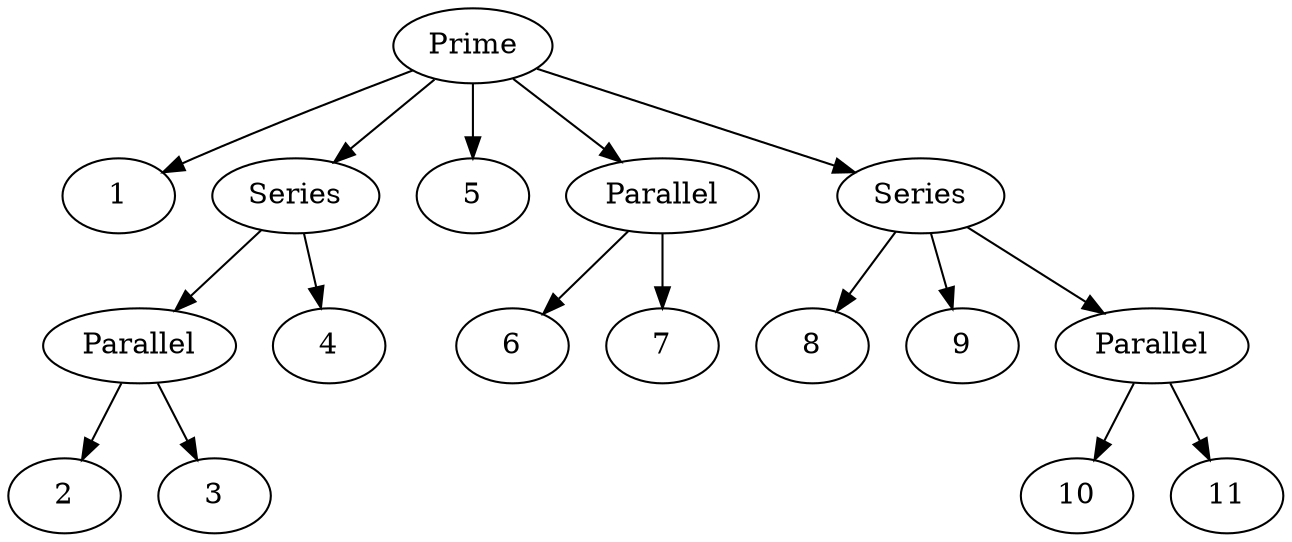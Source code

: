 digraph {
    12 -> 1
    12 -> 13
    12 -> 5
    12 -> 14
    12 -> 15
    13 -> 16
    13 -> 4
    14 -> 6
    14 -> 7
    15 -> 8
    15 -> 9
    15 -> 17
    16 -> 2
    16 -> 3
    17 -> 10
    17 -> 11
    12 [label="Prime"]
    13 [label="Series"]
    14 [label="Parallel"]
    15 [label="Series"]
    16 [label="Parallel"]
    17 [label="Parallel"]
/*
    1 -> 2 [style=dotted,arrowhead=none]
    1 -> 3 [style=dotted,arrowhead=none]
    1 -> 4 [style=dotted,arrowhead=none]
    2 -> 4 [style=dotted,arrowhead=none]
    2 -> 5 [style=dotted,arrowhead=none]
    2 -> 6 [style=dotted,arrowhead=none]
    2 -> 7 [style=dotted,arrowhead=none]
    3 -> 4 [style=dotted,arrowhead=none]
    3 -> 5 [style=dotted,arrowhead=none]
    3 -> 6 [style=dotted,arrowhead=none]
    3 -> 7 [style=dotted,arrowhead=none]
    4 -> 5 [style=dotted,arrowhead=none]
    4 -> 6 [style=dotted,arrowhead=none]
    4 -> 7 [style=dotted,arrowhead=none]
    5 -> 6 [style=dotted,arrowhead=none]
    5 -> 7 [style=dotted,arrowhead=none]
    6 -> 8 [style=dotted,arrowhead=none]
    6 -> 9 [style=dotted,arrowhead=none]
    6 -> 10 [style=dotted,arrowhead=none]
    6 -> 11 [style=dotted,arrowhead=none]
    7 -> 8 [style=dotted,arrowhead=none]
    7 -> 9 [style=dotted,arrowhead=none]
    7 -> 10 [style=dotted,arrowhead=none]
    7 -> 11 [style=dotted,arrowhead=none]
    8 -> 9 [style=dotted,arrowhead=none]
    8 -> 10 [style=dotted,arrowhead=none]
    8 -> 11 [style=dotted,arrowhead=none]
    9 -> 10 [style=dotted,arrowhead=none]
    9 -> 11 [style=dotted,arrowhead=none]
*/
}